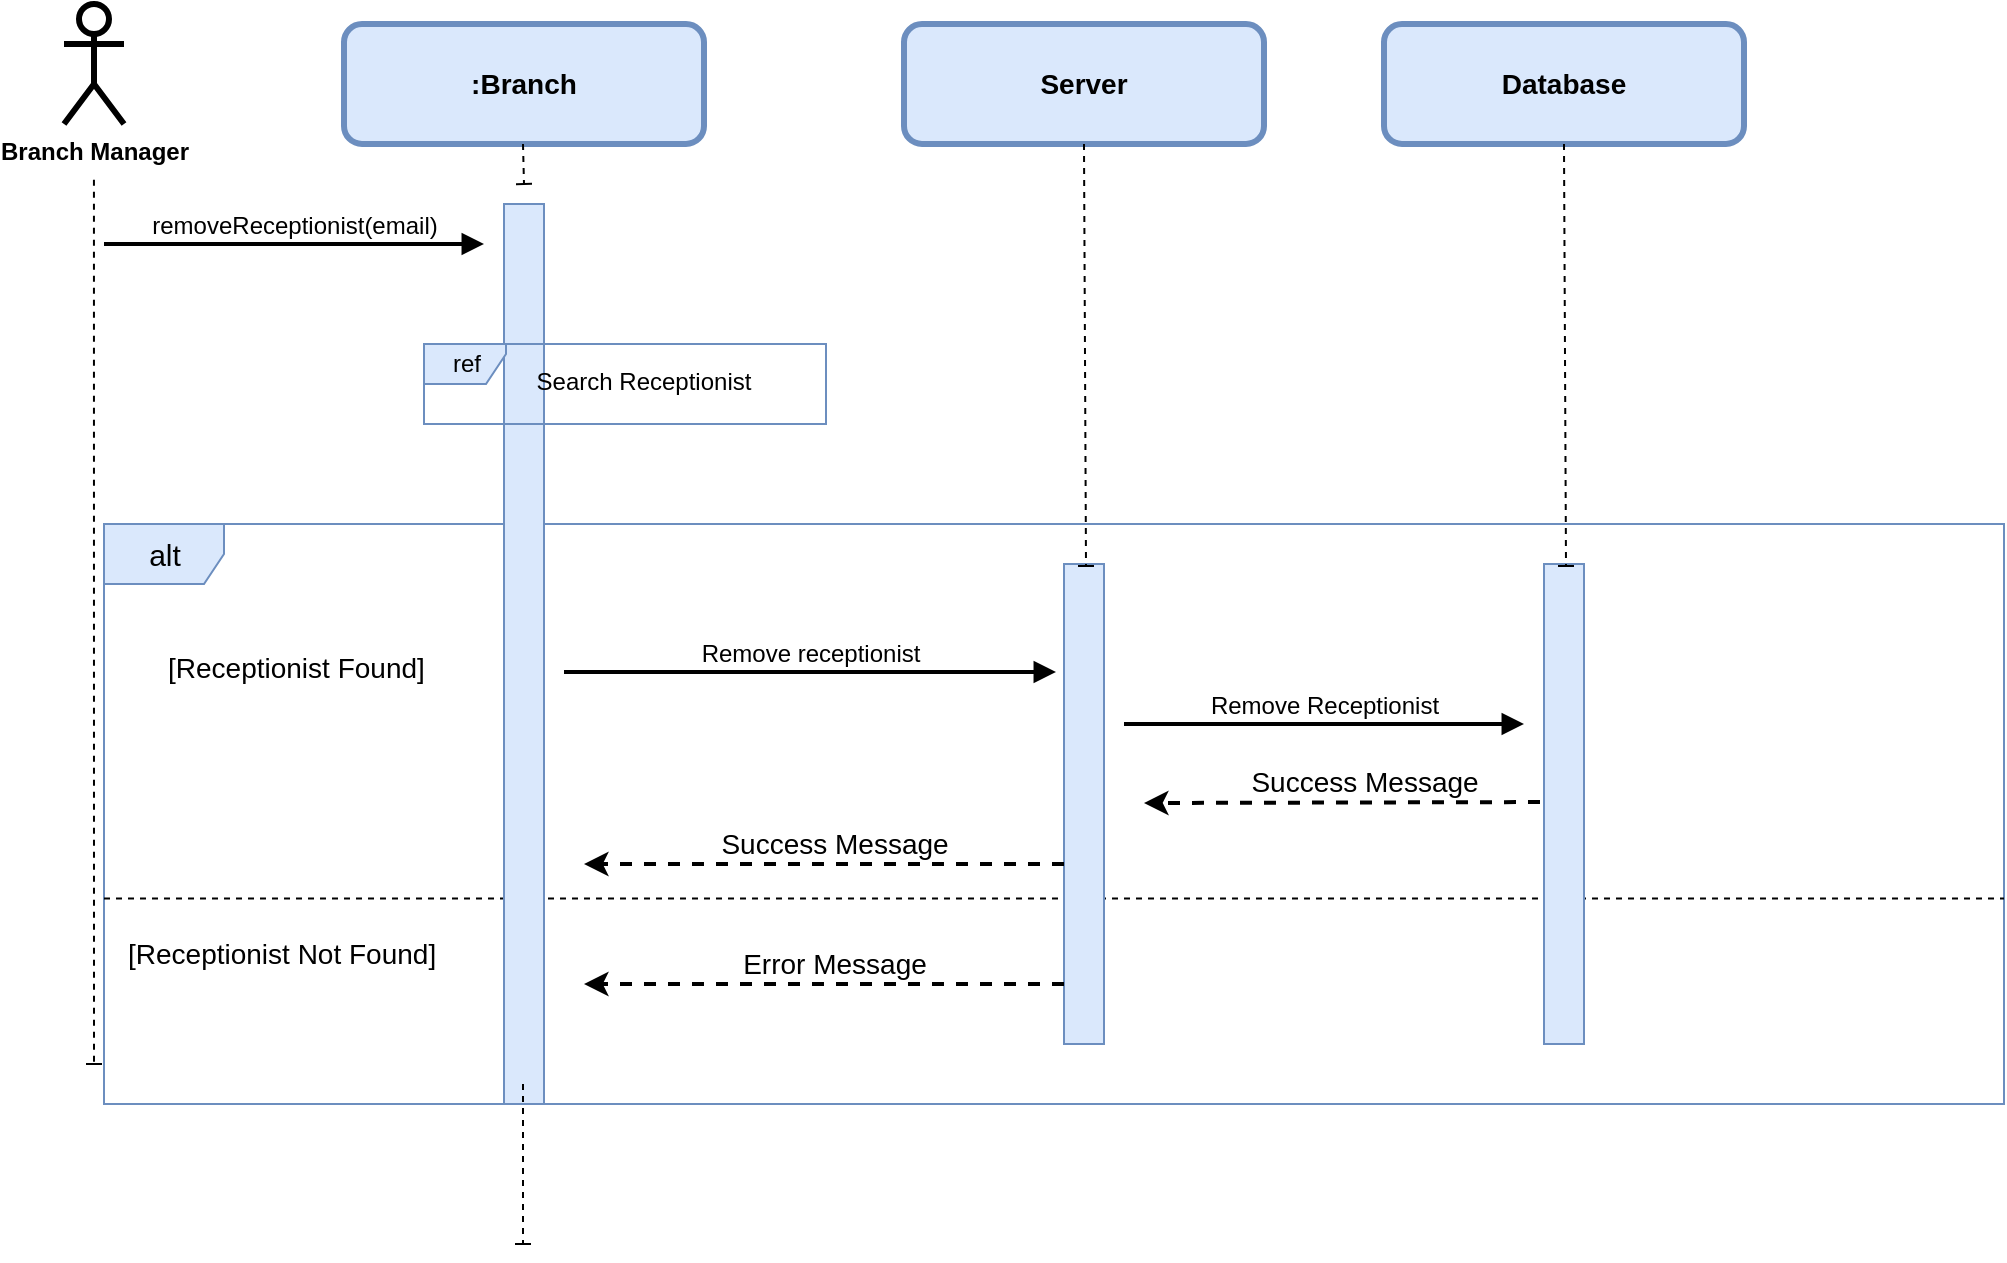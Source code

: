 <mxfile>
    <diagram id="hctoStcjbLZ6FzvMpxW5" name="Page-1">
        <mxGraphModel dx="1371" dy="783" grid="1" gridSize="10" guides="1" tooltips="1" connect="1" arrows="1" fold="1" page="1" pageScale="1" pageWidth="850" pageHeight="1100" math="0" shadow="0">
            <root>
                <mxCell id="0"/>
                <mxCell id="1" parent="0"/>
                <mxCell id="2" value="&lt;span style=&quot;font-size: 14px;&quot;&gt;&lt;b&gt;:Branch&lt;/b&gt;&lt;/span&gt;" style="rounded=1;whiteSpace=wrap;html=1;strokeWidth=3;fillColor=#dae8fc;strokeColor=#6c8ebf;" parent="1" vertex="1">
                    <mxGeometry x="190" y="40" width="180" height="60" as="geometry"/>
                </mxCell>
                <mxCell id="3" value="" style="edgeStyle=none;html=1;dashed=1;strokeWidth=1;endArrow=baseDash;endFill=0;startArrow=none;" parent="1" edge="1">
                    <mxGeometry relative="1" as="geometry">
                        <mxPoint x="279.5" y="100.0" as="sourcePoint"/>
                        <mxPoint x="280" y="120" as="targetPoint"/>
                    </mxGeometry>
                </mxCell>
                <mxCell id="4" value="&lt;b&gt;Branch Manager&lt;/b&gt;" style="shape=umlActor;verticalLabelPosition=bottom;verticalAlign=top;html=1;outlineConnect=0;strokeWidth=3;rounded=1;" parent="1" vertex="1">
                    <mxGeometry x="50" y="30" width="30" height="60" as="geometry"/>
                </mxCell>
                <mxCell id="5" value="" style="edgeStyle=none;html=1;dashed=1;strokeWidth=1;endArrow=baseDash;endFill=0;" parent="1" edge="1">
                    <mxGeometry relative="1" as="geometry">
                        <mxPoint x="64.97" y="117.85" as="sourcePoint"/>
                        <mxPoint x="65" y="560" as="targetPoint"/>
                    </mxGeometry>
                </mxCell>
                <mxCell id="6" value="&lt;font style=&quot;font-size: 15px;&quot;&gt;alt&lt;/font&gt;" style="shape=umlFrame;tabWidth=110;tabHeight=30;tabPosition=left;html=1;boundedLbl=1;labelInHeader=1;width=60;height=30;fontSize=13;fillColor=#dae8fc;strokeColor=#6c8ebf;" parent="1" vertex="1">
                    <mxGeometry x="70" y="290" width="950" height="290" as="geometry"/>
                </mxCell>
                <mxCell id="7" value="" style="line;strokeWidth=1;dashed=1;labelPosition=center;verticalLabelPosition=bottom;align=left;verticalAlign=top;spacingLeft=20;spacingTop=15;fontSize=13;" parent="6" vertex="1">
                    <mxGeometry y="182" width="950" height="10.4" as="geometry"/>
                </mxCell>
                <mxCell id="8" value="[Receptionist Not Found]" style="text;fontSize=14;" parent="6" vertex="1">
                    <mxGeometry width="100" height="20" relative="1" as="geometry">
                        <mxPoint x="10" y="200" as="offset"/>
                    </mxGeometry>
                </mxCell>
                <mxCell id="9" value="[Receptionist Found]" style="text;fontSize=14;" parent="6" vertex="1">
                    <mxGeometry x="30" y="56.875" width="100" height="16.25" as="geometry"/>
                </mxCell>
                <mxCell id="10" value="" style="html=1;points=[];perimeter=orthogonalPerimeter;fontSize=12;fillColor=#dae8fc;strokeColor=#6c8ebf;" parent="6" vertex="1">
                    <mxGeometry x="200" y="-160" width="20" height="450" as="geometry"/>
                </mxCell>
                <mxCell id="11" value="" style="html=1;points=[];perimeter=orthogonalPerimeter;fontSize=12;fillColor=#dae8fc;strokeColor=#6c8ebf;" parent="6" vertex="1">
                    <mxGeometry x="480" y="20" width="20" height="240" as="geometry"/>
                </mxCell>
                <mxCell id="12" value="&lt;span style=&quot;font-size: 12px;&quot;&gt;Remove receptionist&lt;/span&gt;" style="html=1;verticalAlign=bottom;endArrow=block;strokeWidth=2;entryX=-0.2;entryY=0.225;entryDx=0;entryDy=0;entryPerimeter=0;" parent="6" target="11" edge="1">
                    <mxGeometry width="80" relative="1" as="geometry">
                        <mxPoint x="230" y="74" as="sourcePoint"/>
                        <mxPoint x="430" y="73.12" as="targetPoint"/>
                    </mxGeometry>
                </mxCell>
                <mxCell id="13" value="" style="endArrow=classic;html=1;strokeWidth=2;fontSize=13;dashed=1;" parent="6" source="11" edge="1">
                    <mxGeometry relative="1" as="geometry">
                        <mxPoint x="405.217" y="229.997" as="sourcePoint"/>
                        <mxPoint x="240" y="230" as="targetPoint"/>
                    </mxGeometry>
                </mxCell>
                <mxCell id="14" value="&lt;font style=&quot;font-size: 14px;&quot;&gt;Error Message&lt;/font&gt;" style="edgeLabel;resizable=0;html=1;align=center;verticalAlign=middle;strokeWidth=3;fontSize=13;rounded=1;" parent="13" connectable="0" vertex="1">
                    <mxGeometry relative="1" as="geometry">
                        <mxPoint x="5" y="-10" as="offset"/>
                    </mxGeometry>
                </mxCell>
                <mxCell id="15" value="&lt;span style=&quot;font-size: 12px;&quot;&gt;Remove Receptionist&lt;/span&gt;" style="html=1;verticalAlign=bottom;endArrow=block;strokeWidth=2;" parent="6" edge="1">
                    <mxGeometry width="80" relative="1" as="geometry">
                        <mxPoint x="510" y="100" as="sourcePoint"/>
                        <mxPoint x="710" y="100" as="targetPoint"/>
                    </mxGeometry>
                </mxCell>
                <mxCell id="16" value="" style="endArrow=classic;html=1;strokeWidth=2;fontSize=13;dashed=1;" parent="6" edge="1">
                    <mxGeometry relative="1" as="geometry">
                        <mxPoint x="730" y="139" as="sourcePoint"/>
                        <mxPoint x="519.999" y="139.497" as="targetPoint"/>
                    </mxGeometry>
                </mxCell>
                <mxCell id="17" value="&lt;font style=&quot;font-size: 14px;&quot;&gt;Success Message&lt;/font&gt;" style="edgeLabel;resizable=0;html=1;align=center;verticalAlign=middle;strokeWidth=3;fontSize=13;rounded=1;" parent="16" connectable="0" vertex="1">
                    <mxGeometry relative="1" as="geometry">
                        <mxPoint x="5" y="-10" as="offset"/>
                    </mxGeometry>
                </mxCell>
                <mxCell id="18" value="" style="endArrow=classic;html=1;strokeWidth=2;fontSize=13;dashed=1;" parent="6" source="11" edge="1">
                    <mxGeometry relative="1" as="geometry">
                        <mxPoint x="425.217" y="169.997" as="sourcePoint"/>
                        <mxPoint x="239.999" y="169.997" as="targetPoint"/>
                    </mxGeometry>
                </mxCell>
                <mxCell id="19" value="&lt;font style=&quot;font-size: 14px;&quot;&gt;Success Message&lt;/font&gt;" style="edgeLabel;resizable=0;html=1;align=center;verticalAlign=middle;strokeWidth=3;fontSize=13;rounded=1;" parent="18" connectable="0" vertex="1">
                    <mxGeometry relative="1" as="geometry">
                        <mxPoint x="5" y="-10" as="offset"/>
                    </mxGeometry>
                </mxCell>
                <mxCell id="20" value="ref" style="shape=umlFrame;tabPosition=left;html=1;boundedLbl=1;labelInHeader=1;width=41;height=20;fillColor=#dae8fc;strokeColor=#6c8ebf;" parent="1" vertex="1">
                    <mxGeometry x="230" y="200" width="201" height="40" as="geometry"/>
                </mxCell>
                <mxCell id="21" value="Search Receptionist" style="text;align=center;" parent="20" vertex="1">
                    <mxGeometry width="100" height="20" relative="1" as="geometry">
                        <mxPoint x="60" y="5" as="offset"/>
                    </mxGeometry>
                </mxCell>
                <mxCell id="22" value="&lt;span style=&quot;font-size: 12px;&quot;&gt;removeReceptionist(email)&lt;/span&gt;" style="html=1;verticalAlign=bottom;endArrow=block;strokeWidth=2;" parent="1" edge="1">
                    <mxGeometry width="80" relative="1" as="geometry">
                        <mxPoint x="70" y="150" as="sourcePoint"/>
                        <mxPoint x="260" y="150" as="targetPoint"/>
                    </mxGeometry>
                </mxCell>
                <mxCell id="23" value="" style="edgeStyle=none;html=1;dashed=1;strokeWidth=1;endArrow=baseDash;endFill=0;startArrow=none;" parent="1" edge="1">
                    <mxGeometry relative="1" as="geometry">
                        <mxPoint x="279.5" y="570" as="sourcePoint"/>
                        <mxPoint x="279.5" y="650" as="targetPoint"/>
                    </mxGeometry>
                </mxCell>
                <mxCell id="24" value="&lt;span style=&quot;font-size: 14px;&quot;&gt;&lt;b&gt;Server&lt;/b&gt;&lt;/span&gt;" style="rounded=1;whiteSpace=wrap;html=1;strokeWidth=3;fillColor=#dae8fc;strokeColor=#6c8ebf;" parent="1" vertex="1">
                    <mxGeometry x="470" y="40" width="180" height="60" as="geometry"/>
                </mxCell>
                <mxCell id="25" value="" style="edgeStyle=none;html=1;dashed=1;strokeWidth=1;endArrow=baseDash;endFill=0;startArrow=none;entryX=0.55;entryY=0.004;entryDx=0;entryDy=0;entryPerimeter=0;exitX=0.5;exitY=1;exitDx=0;exitDy=0;" parent="1" source="24" target="11" edge="1">
                    <mxGeometry relative="1" as="geometry">
                        <mxPoint x="560" y="140" as="sourcePoint"/>
                        <mxPoint x="560" y="220" as="targetPoint"/>
                    </mxGeometry>
                </mxCell>
                <mxCell id="26" value="" style="html=1;points=[];perimeter=orthogonalPerimeter;fontSize=12;fillColor=#dae8fc;strokeColor=#6c8ebf;" parent="1" vertex="1">
                    <mxGeometry x="790" y="310" width="20" height="240" as="geometry"/>
                </mxCell>
                <mxCell id="27" value="&lt;span style=&quot;font-size: 14px;&quot;&gt;&lt;b&gt;Database&lt;/b&gt;&lt;/span&gt;" style="rounded=1;whiteSpace=wrap;html=1;strokeWidth=3;fillColor=#dae8fc;strokeColor=#6c8ebf;" parent="1" vertex="1">
                    <mxGeometry x="710" y="40" width="180" height="60" as="geometry"/>
                </mxCell>
                <mxCell id="28" value="" style="edgeStyle=none;html=1;dashed=1;strokeWidth=1;endArrow=baseDash;endFill=0;startArrow=none;entryX=0.55;entryY=0.004;entryDx=0;entryDy=0;entryPerimeter=0;exitX=0.5;exitY=1;exitDx=0;exitDy=0;" parent="1" source="27" target="26" edge="1">
                    <mxGeometry relative="1" as="geometry">
                        <mxPoint x="800" y="140" as="sourcePoint"/>
                        <mxPoint x="800" y="220" as="targetPoint"/>
                    </mxGeometry>
                </mxCell>
            </root>
        </mxGraphModel>
    </diagram>
</mxfile>